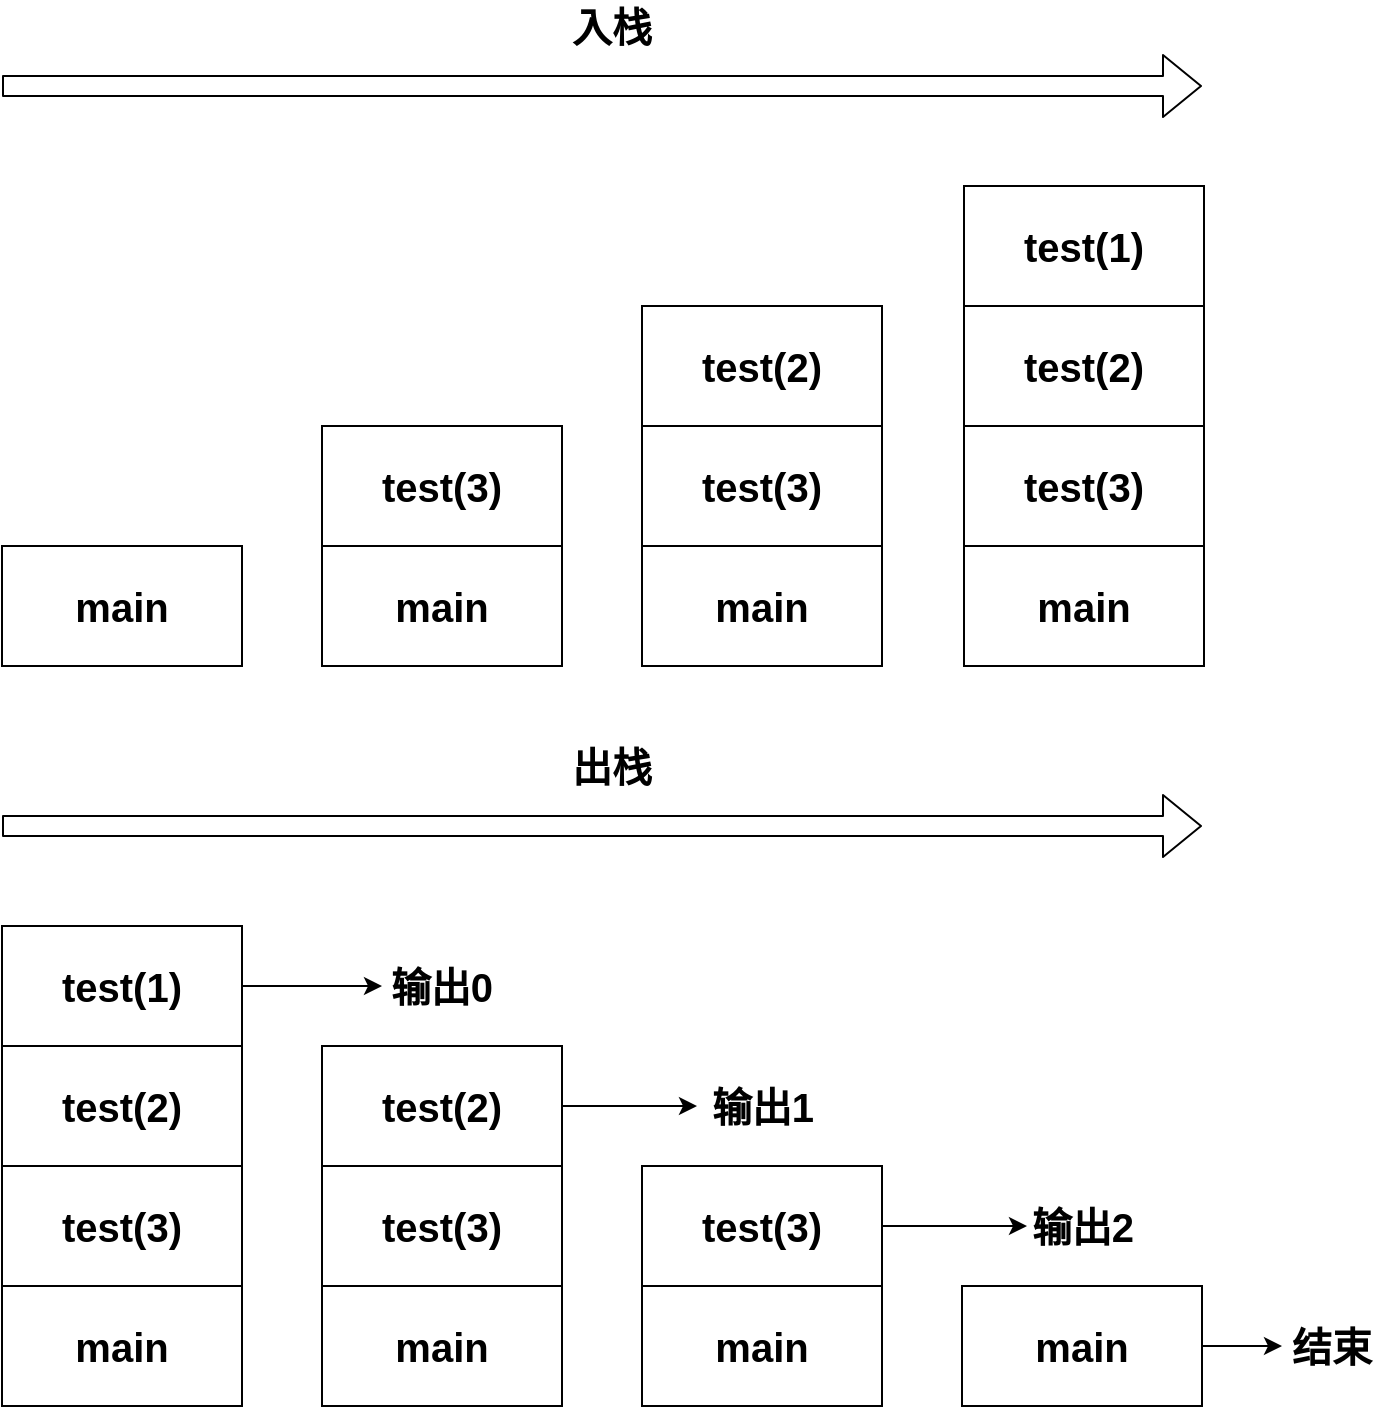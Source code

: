 <mxfile version="10.6.9" type="device"><diagram id="87sd2akbxcYMUyR2VO9d" name="第 1 页"><mxGraphModel dx="1058" dy="1987" grid="1" gridSize="10" guides="1" tooltips="1" connect="1" arrows="1" fold="1" page="1" pageScale="1" pageWidth="827" pageHeight="1169" math="0" shadow="0"><root><mxCell id="0"/><mxCell id="1" parent="0"/><mxCell id="M13XCO5pHeN9HkSDKQDV-1" value="main" style="rounded=0;whiteSpace=wrap;html=1;fontSize=20;fontStyle=1" parent="1" vertex="1"><mxGeometry x="160" y="270" width="120" height="60" as="geometry"/></mxCell><mxCell id="M13XCO5pHeN9HkSDKQDV-15" value="" style="group" parent="1" vertex="1" connectable="0"><mxGeometry x="641" y="90" width="120" height="240" as="geometry"/></mxCell><mxCell id="M13XCO5pHeN9HkSDKQDV-6" value="test(1)" style="rounded=0;whiteSpace=wrap;html=1;fontSize=20;fontStyle=1" parent="M13XCO5pHeN9HkSDKQDV-15" vertex="1"><mxGeometry width="120" height="60" as="geometry"/></mxCell><mxCell id="M13XCO5pHeN9HkSDKQDV-9" value="test(2)" style="rounded=0;whiteSpace=wrap;html=1;fontSize=20;fontStyle=1" parent="M13XCO5pHeN9HkSDKQDV-15" vertex="1"><mxGeometry y="60" width="120" height="60" as="geometry"/></mxCell><mxCell id="M13XCO5pHeN9HkSDKQDV-10" value="main" style="rounded=0;whiteSpace=wrap;html=1;fontSize=20;fontStyle=1" parent="M13XCO5pHeN9HkSDKQDV-15" vertex="1"><mxGeometry y="180" width="120" height="60" as="geometry"/></mxCell><mxCell id="M13XCO5pHeN9HkSDKQDV-11" value="test(3)" style="rounded=0;whiteSpace=wrap;html=1;fontSize=20;fontStyle=1" parent="M13XCO5pHeN9HkSDKQDV-15" vertex="1"><mxGeometry y="120" width="120" height="60" as="geometry"/></mxCell><mxCell id="M13XCO5pHeN9HkSDKQDV-16" value="" style="group" parent="1" vertex="1" connectable="0"><mxGeometry x="480" y="150" width="120" height="180" as="geometry"/></mxCell><mxCell id="M13XCO5pHeN9HkSDKQDV-5" value="test(2)" style="rounded=0;whiteSpace=wrap;html=1;fontSize=20;fontStyle=1" parent="M13XCO5pHeN9HkSDKQDV-16" vertex="1"><mxGeometry width="120" height="60" as="geometry"/></mxCell><mxCell id="M13XCO5pHeN9HkSDKQDV-7" value="main" style="rounded=0;whiteSpace=wrap;html=1;fontSize=20;fontStyle=1" parent="M13XCO5pHeN9HkSDKQDV-16" vertex="1"><mxGeometry y="120" width="120" height="60" as="geometry"/></mxCell><mxCell id="M13XCO5pHeN9HkSDKQDV-8" value="test(3)" style="rounded=0;whiteSpace=wrap;html=1;fontSize=20;fontStyle=1" parent="M13XCO5pHeN9HkSDKQDV-16" vertex="1"><mxGeometry y="60" width="120" height="60" as="geometry"/></mxCell><mxCell id="M13XCO5pHeN9HkSDKQDV-17" value="" style="group" parent="1" vertex="1" connectable="0"><mxGeometry x="320" y="210" width="120" height="120" as="geometry"/></mxCell><mxCell id="M13XCO5pHeN9HkSDKQDV-3" value="main" style="rounded=0;whiteSpace=wrap;html=1;fontSize=20;fontStyle=1" parent="M13XCO5pHeN9HkSDKQDV-17" vertex="1"><mxGeometry y="60" width="120" height="60" as="geometry"/></mxCell><mxCell id="M13XCO5pHeN9HkSDKQDV-4" value="test(3)" style="rounded=0;whiteSpace=wrap;html=1;fontSize=20;fontStyle=1" parent="M13XCO5pHeN9HkSDKQDV-17" vertex="1"><mxGeometry width="120" height="60" as="geometry"/></mxCell><mxCell id="M13XCO5pHeN9HkSDKQDV-19" value="" style="shape=flexArrow;endArrow=classic;html=1;fontSize=20;" parent="1" edge="1"><mxGeometry width="50" height="50" relative="1" as="geometry"><mxPoint x="160" y="40" as="sourcePoint"/><mxPoint x="760" y="40" as="targetPoint"/></mxGeometry></mxCell><mxCell id="M13XCO5pHeN9HkSDKQDV-46" style="edgeStyle=orthogonalEdgeStyle;rounded=0;orthogonalLoop=1;jettySize=auto;html=1;exitX=1;exitY=0.5;exitDx=0;exitDy=0;fontSize=20;" parent="1" source="M13XCO5pHeN9HkSDKQDV-20" target="M13XCO5pHeN9HkSDKQDV-41" edge="1"><mxGeometry relative="1" as="geometry"/></mxCell><mxCell id="M13XCO5pHeN9HkSDKQDV-20" value="main" style="rounded=0;whiteSpace=wrap;html=1;fontSize=20;fontStyle=1" parent="1" vertex="1"><mxGeometry x="640" y="640" width="120" height="60" as="geometry"/></mxCell><mxCell id="M13XCO5pHeN9HkSDKQDV-21" value="" style="group" parent="1" vertex="1" connectable="0"><mxGeometry x="160" y="460" width="120" height="240" as="geometry"/></mxCell><mxCell id="M13XCO5pHeN9HkSDKQDV-22" value="test(1)" style="rounded=0;whiteSpace=wrap;html=1;fontSize=20;fontStyle=1" parent="M13XCO5pHeN9HkSDKQDV-21" vertex="1"><mxGeometry width="120" height="60" as="geometry"/></mxCell><mxCell id="M13XCO5pHeN9HkSDKQDV-23" value="test(2)" style="rounded=0;whiteSpace=wrap;html=1;fontSize=20;fontStyle=1" parent="M13XCO5pHeN9HkSDKQDV-21" vertex="1"><mxGeometry y="60" width="120" height="60" as="geometry"/></mxCell><mxCell id="M13XCO5pHeN9HkSDKQDV-24" value="main" style="rounded=0;whiteSpace=wrap;html=1;fontSize=20;fontStyle=1" parent="M13XCO5pHeN9HkSDKQDV-21" vertex="1"><mxGeometry y="180" width="120" height="60" as="geometry"/></mxCell><mxCell id="M13XCO5pHeN9HkSDKQDV-25" value="test(3)" style="rounded=0;whiteSpace=wrap;html=1;fontSize=20;fontStyle=1" parent="M13XCO5pHeN9HkSDKQDV-21" vertex="1"><mxGeometry y="120" width="120" height="60" as="geometry"/></mxCell><mxCell id="M13XCO5pHeN9HkSDKQDV-26" value="" style="group" parent="1" vertex="1" connectable="0"><mxGeometry x="320" y="520" width="120" height="180" as="geometry"/></mxCell><mxCell id="M13XCO5pHeN9HkSDKQDV-27" value="test(2)" style="rounded=0;whiteSpace=wrap;html=1;fontSize=20;fontStyle=1" parent="M13XCO5pHeN9HkSDKQDV-26" vertex="1"><mxGeometry width="120" height="60" as="geometry"/></mxCell><mxCell id="M13XCO5pHeN9HkSDKQDV-28" value="main" style="rounded=0;whiteSpace=wrap;html=1;fontSize=20;fontStyle=1" parent="M13XCO5pHeN9HkSDKQDV-26" vertex="1"><mxGeometry y="120" width="120" height="60" as="geometry"/></mxCell><mxCell id="M13XCO5pHeN9HkSDKQDV-29" value="test(3)" style="rounded=0;whiteSpace=wrap;html=1;fontSize=20;fontStyle=1" parent="M13XCO5pHeN9HkSDKQDV-26" vertex="1"><mxGeometry y="60" width="120" height="60" as="geometry"/></mxCell><mxCell id="M13XCO5pHeN9HkSDKQDV-30" value="" style="group" parent="1" vertex="1" connectable="0"><mxGeometry x="480" y="580" width="120" height="120" as="geometry"/></mxCell><mxCell id="M13XCO5pHeN9HkSDKQDV-31" value="main" style="rounded=0;whiteSpace=wrap;html=1;fontSize=20;fontStyle=1" parent="M13XCO5pHeN9HkSDKQDV-30" vertex="1"><mxGeometry y="60" width="120" height="60" as="geometry"/></mxCell><mxCell id="M13XCO5pHeN9HkSDKQDV-32" value="test(3)" style="rounded=0;whiteSpace=wrap;html=1;fontSize=20;fontStyle=1" parent="M13XCO5pHeN9HkSDKQDV-30" vertex="1"><mxGeometry width="120" height="60" as="geometry"/></mxCell><mxCell id="M13XCO5pHeN9HkSDKQDV-33" value="" style="shape=flexArrow;endArrow=classic;html=1;fontSize=20;" parent="1" edge="1"><mxGeometry width="50" height="50" relative="1" as="geometry"><mxPoint x="160" y="410" as="sourcePoint"/><mxPoint x="760" y="410" as="targetPoint"/></mxGeometry></mxCell><mxCell id="M13XCO5pHeN9HkSDKQDV-36" value="入栈" style="text;html=1;strokeColor=none;fillColor=none;align=center;verticalAlign=middle;whiteSpace=wrap;rounded=0;fontSize=20;fontStyle=1" parent="1" vertex="1"><mxGeometry x="430" y="-0.5" width="70" height="20" as="geometry"/></mxCell><mxCell id="M13XCO5pHeN9HkSDKQDV-37" value="出栈" style="text;html=1;strokeColor=none;fillColor=none;align=center;verticalAlign=middle;whiteSpace=wrap;rounded=0;fontSize=20;fontStyle=1" parent="1" vertex="1"><mxGeometry x="430" y="370" width="70" height="20" as="geometry"/></mxCell><mxCell id="M13XCO5pHeN9HkSDKQDV-38" value="&lt;b&gt;输出0&lt;/b&gt;" style="text;html=1;strokeColor=none;fillColor=none;align=center;verticalAlign=middle;whiteSpace=wrap;rounded=0;fontSize=20;" parent="1" vertex="1"><mxGeometry x="350" y="480" width="60" height="20" as="geometry"/></mxCell><mxCell id="M13XCO5pHeN9HkSDKQDV-39" value="&lt;b&gt;输出1&lt;/b&gt;" style="text;html=1;strokeColor=none;fillColor=none;align=center;verticalAlign=middle;whiteSpace=wrap;rounded=0;fontSize=20;" parent="1" vertex="1"><mxGeometry x="507.5" y="540" width="65" height="20" as="geometry"/></mxCell><mxCell id="M13XCO5pHeN9HkSDKQDV-40" value="&lt;b&gt;输出2&lt;/b&gt;" style="text;html=1;strokeColor=none;fillColor=none;align=center;verticalAlign=middle;whiteSpace=wrap;rounded=0;fontSize=20;" parent="1" vertex="1"><mxGeometry x="672.5" y="600" width="55" height="20" as="geometry"/></mxCell><mxCell id="M13XCO5pHeN9HkSDKQDV-41" value="&lt;b&gt;结束&lt;/b&gt;" style="text;html=1;strokeColor=none;fillColor=none;align=center;verticalAlign=middle;whiteSpace=wrap;rounded=0;fontSize=20;" parent="1" vertex="1"><mxGeometry x="800" y="660" width="50" height="20" as="geometry"/></mxCell><mxCell id="M13XCO5pHeN9HkSDKQDV-43" style="edgeStyle=orthogonalEdgeStyle;rounded=0;orthogonalLoop=1;jettySize=auto;html=1;exitX=1;exitY=0.5;exitDx=0;exitDy=0;fontSize=20;" parent="1" source="M13XCO5pHeN9HkSDKQDV-22" target="M13XCO5pHeN9HkSDKQDV-38" edge="1"><mxGeometry relative="1" as="geometry"/></mxCell><mxCell id="M13XCO5pHeN9HkSDKQDV-44" style="edgeStyle=orthogonalEdgeStyle;rounded=0;orthogonalLoop=1;jettySize=auto;html=1;exitX=1;exitY=0.5;exitDx=0;exitDy=0;fontSize=20;" parent="1" source="M13XCO5pHeN9HkSDKQDV-27" target="M13XCO5pHeN9HkSDKQDV-39" edge="1"><mxGeometry relative="1" as="geometry"/></mxCell><mxCell id="M13XCO5pHeN9HkSDKQDV-45" style="edgeStyle=orthogonalEdgeStyle;rounded=0;orthogonalLoop=1;jettySize=auto;html=1;exitX=1;exitY=0.5;exitDx=0;exitDy=0;fontSize=20;" parent="1" source="M13XCO5pHeN9HkSDKQDV-32" target="M13XCO5pHeN9HkSDKQDV-40" edge="1"><mxGeometry relative="1" as="geometry"/></mxCell></root></mxGraphModel></diagram></mxfile>